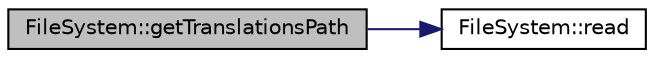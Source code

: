 digraph "FileSystem::getTranslationsPath"
{
 // LATEX_PDF_SIZE
  edge [fontname="Helvetica",fontsize="10",labelfontname="Helvetica",labelfontsize="10"];
  node [fontname="Helvetica",fontsize="10",shape=record];
  rankdir="LR";
  Node1 [label="FileSystem::getTranslationsPath",height=0.2,width=0.4,color="black", fillcolor="grey75", style="filled", fontcolor="black",tooltip=" "];
  Node1 -> Node2 [color="midnightblue",fontsize="10",style="solid",fontname="Helvetica"];
  Node2 [label="FileSystem::read",height=0.2,width=0.4,color="black", fillcolor="white", style="filled",URL="$struct_file_system.html#ac7a129a17f4b8b68b880e442dbbe9389",tooltip=" "];
}
